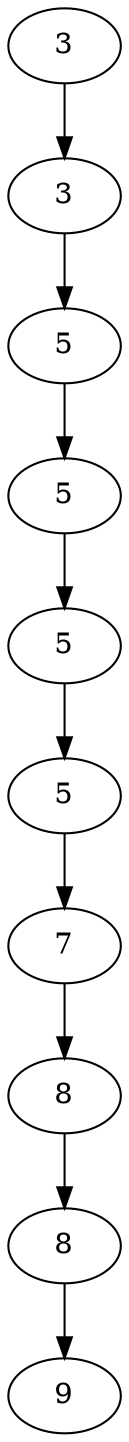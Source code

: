 digraph ll {1225701038 [label="3"]
1225701038 -> 1694203642
1694203642 [label="3"]
1694203642 -> 994935521
994935521 [label="5"]
994935521 -> 1573625905
1573625905 [label="5"]
1573625905 -> 1669472530
1669472530 [label="5"]
1669472530 -> 1950963655
1950963655 [label="5"]
1950963655 -> 2065827189
2065827189 [label="7"]
2065827189 -> 1989444474
1989444474 [label="8"]
1989444474 -> 272890728
272890728 [label="8"]
272890728 -> 1596879151
1596879151 [label="9"]
}